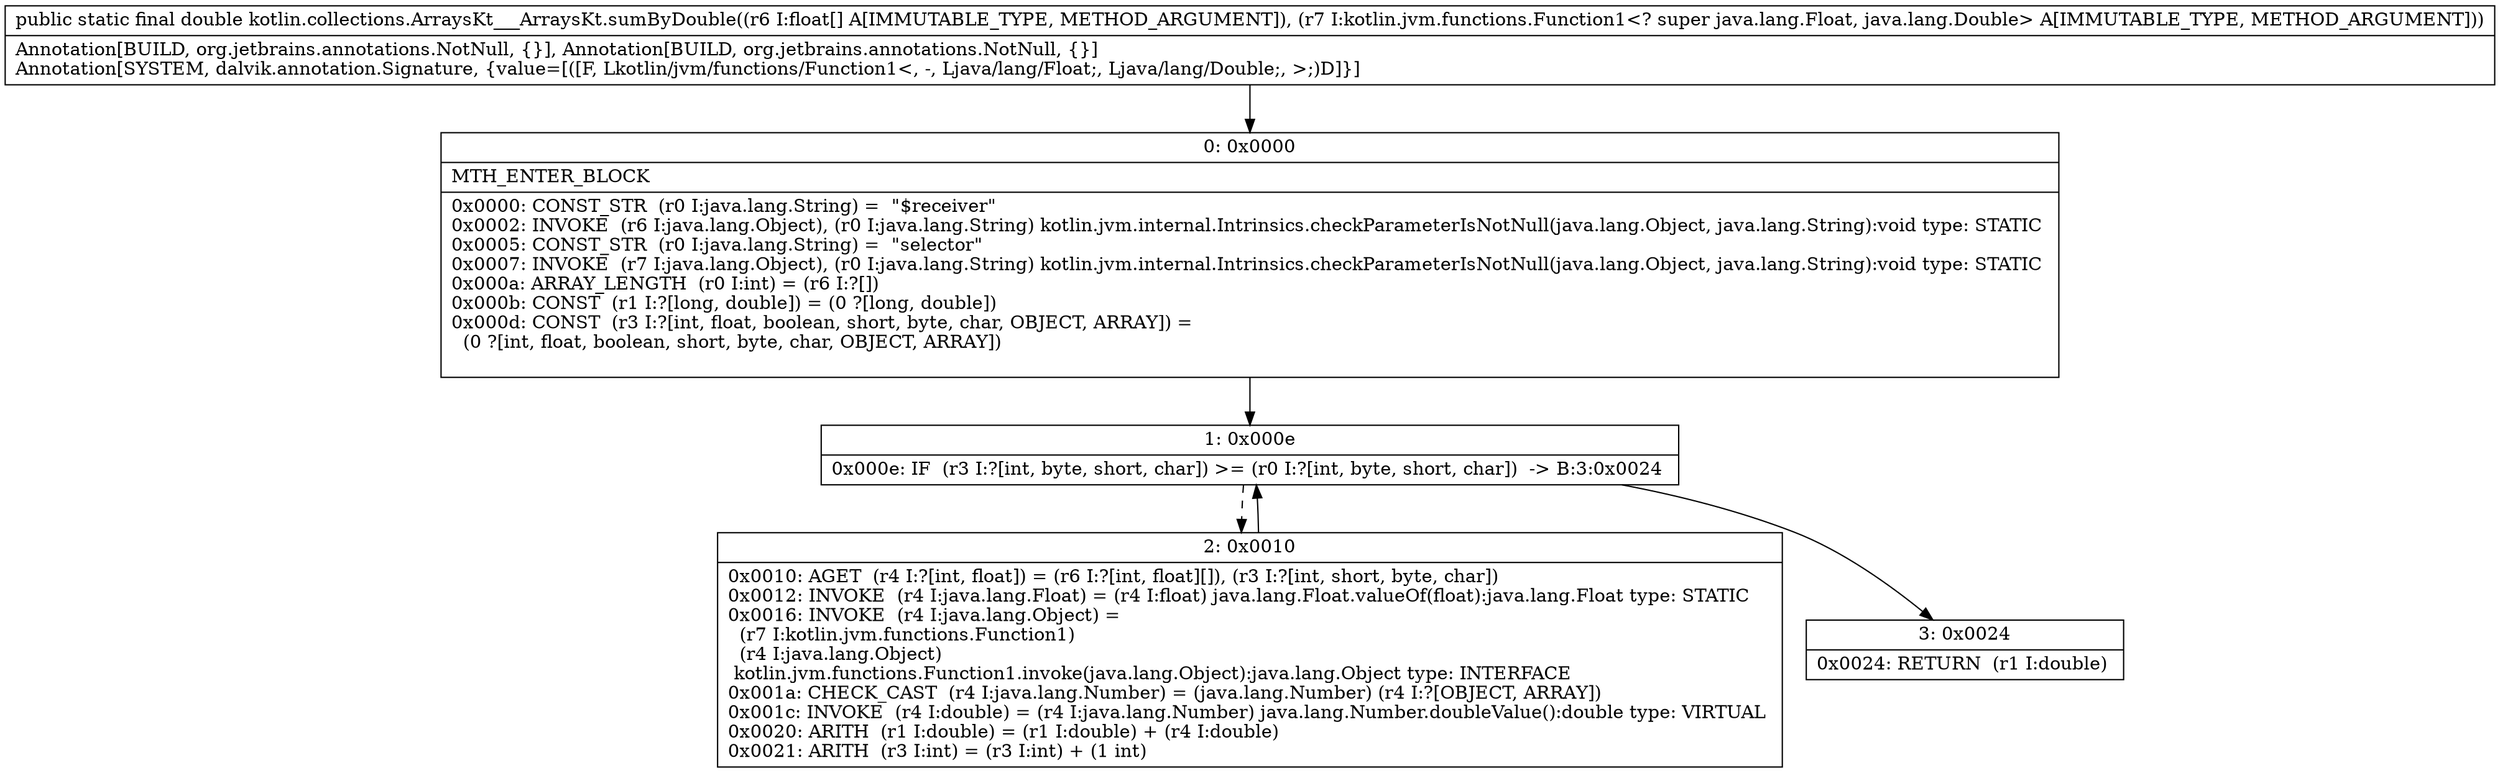digraph "CFG forkotlin.collections.ArraysKt___ArraysKt.sumByDouble([FLkotlin\/jvm\/functions\/Function1;)D" {
Node_0 [shape=record,label="{0\:\ 0x0000|MTH_ENTER_BLOCK\l|0x0000: CONST_STR  (r0 I:java.lang.String) =  \"$receiver\" \l0x0002: INVOKE  (r6 I:java.lang.Object), (r0 I:java.lang.String) kotlin.jvm.internal.Intrinsics.checkParameterIsNotNull(java.lang.Object, java.lang.String):void type: STATIC \l0x0005: CONST_STR  (r0 I:java.lang.String) =  \"selector\" \l0x0007: INVOKE  (r7 I:java.lang.Object), (r0 I:java.lang.String) kotlin.jvm.internal.Intrinsics.checkParameterIsNotNull(java.lang.Object, java.lang.String):void type: STATIC \l0x000a: ARRAY_LENGTH  (r0 I:int) = (r6 I:?[]) \l0x000b: CONST  (r1 I:?[long, double]) = (0 ?[long, double]) \l0x000d: CONST  (r3 I:?[int, float, boolean, short, byte, char, OBJECT, ARRAY]) = \l  (0 ?[int, float, boolean, short, byte, char, OBJECT, ARRAY])\l \l}"];
Node_1 [shape=record,label="{1\:\ 0x000e|0x000e: IF  (r3 I:?[int, byte, short, char]) \>= (r0 I:?[int, byte, short, char])  \-\> B:3:0x0024 \l}"];
Node_2 [shape=record,label="{2\:\ 0x0010|0x0010: AGET  (r4 I:?[int, float]) = (r6 I:?[int, float][]), (r3 I:?[int, short, byte, char]) \l0x0012: INVOKE  (r4 I:java.lang.Float) = (r4 I:float) java.lang.Float.valueOf(float):java.lang.Float type: STATIC \l0x0016: INVOKE  (r4 I:java.lang.Object) = \l  (r7 I:kotlin.jvm.functions.Function1)\l  (r4 I:java.lang.Object)\l kotlin.jvm.functions.Function1.invoke(java.lang.Object):java.lang.Object type: INTERFACE \l0x001a: CHECK_CAST  (r4 I:java.lang.Number) = (java.lang.Number) (r4 I:?[OBJECT, ARRAY]) \l0x001c: INVOKE  (r4 I:double) = (r4 I:java.lang.Number) java.lang.Number.doubleValue():double type: VIRTUAL \l0x0020: ARITH  (r1 I:double) = (r1 I:double) + (r4 I:double) \l0x0021: ARITH  (r3 I:int) = (r3 I:int) + (1 int) \l}"];
Node_3 [shape=record,label="{3\:\ 0x0024|0x0024: RETURN  (r1 I:double) \l}"];
MethodNode[shape=record,label="{public static final double kotlin.collections.ArraysKt___ArraysKt.sumByDouble((r6 I:float[] A[IMMUTABLE_TYPE, METHOD_ARGUMENT]), (r7 I:kotlin.jvm.functions.Function1\<? super java.lang.Float, java.lang.Double\> A[IMMUTABLE_TYPE, METHOD_ARGUMENT]))  | Annotation[BUILD, org.jetbrains.annotations.NotNull, \{\}], Annotation[BUILD, org.jetbrains.annotations.NotNull, \{\}]\lAnnotation[SYSTEM, dalvik.annotation.Signature, \{value=[([F, Lkotlin\/jvm\/functions\/Function1\<, \-, Ljava\/lang\/Float;, Ljava\/lang\/Double;, \>;)D]\}]\l}"];
MethodNode -> Node_0;
Node_0 -> Node_1;
Node_1 -> Node_2[style=dashed];
Node_1 -> Node_3;
Node_2 -> Node_1;
}

